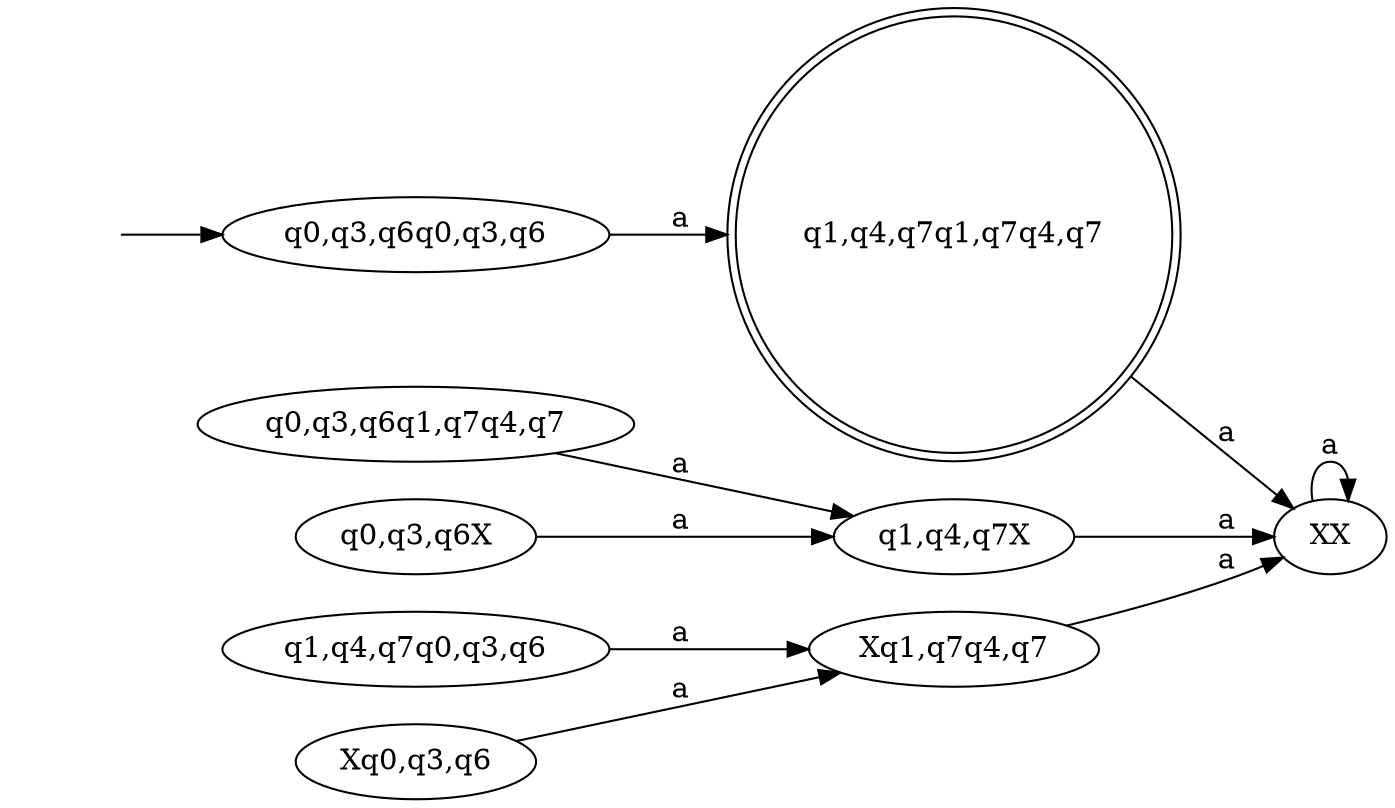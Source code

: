 digraph "new_DFA_new_DFA" {
	rankdir=LR
	-1[style="invis"];
	-1->"q0,q3,q6q0,q3,q6";
	"q0,q3,q6q0,q3,q6" -> "q1,q4,q7q1,q7q4,q7" [label="a"]
	"q0,q3,q6q1,q7q4,q7" -> "q1,q4,q7X" [label="a"]
	"q0,q3,q6X" -> "q1,q4,q7X" [label="a"]
	"q1,q4,q7q0,q3,q6" -> "Xq1,q7q4,q7" [label="a"]
	"q1,q4,q7q1,q7q4,q7" -> "XX" [label="a"]
	"q1,q4,q7X" -> "XX" [label="a"]
	"Xq0,q3,q6" -> "Xq1,q7q4,q7" [label="a"]
	"Xq1,q7q4,q7" -> "XX" [label="a"]
	"XX" -> "XX" [label="a"]
	"q1,q4,q7q1,q7q4,q7"[shape="doublecircle"];
}
